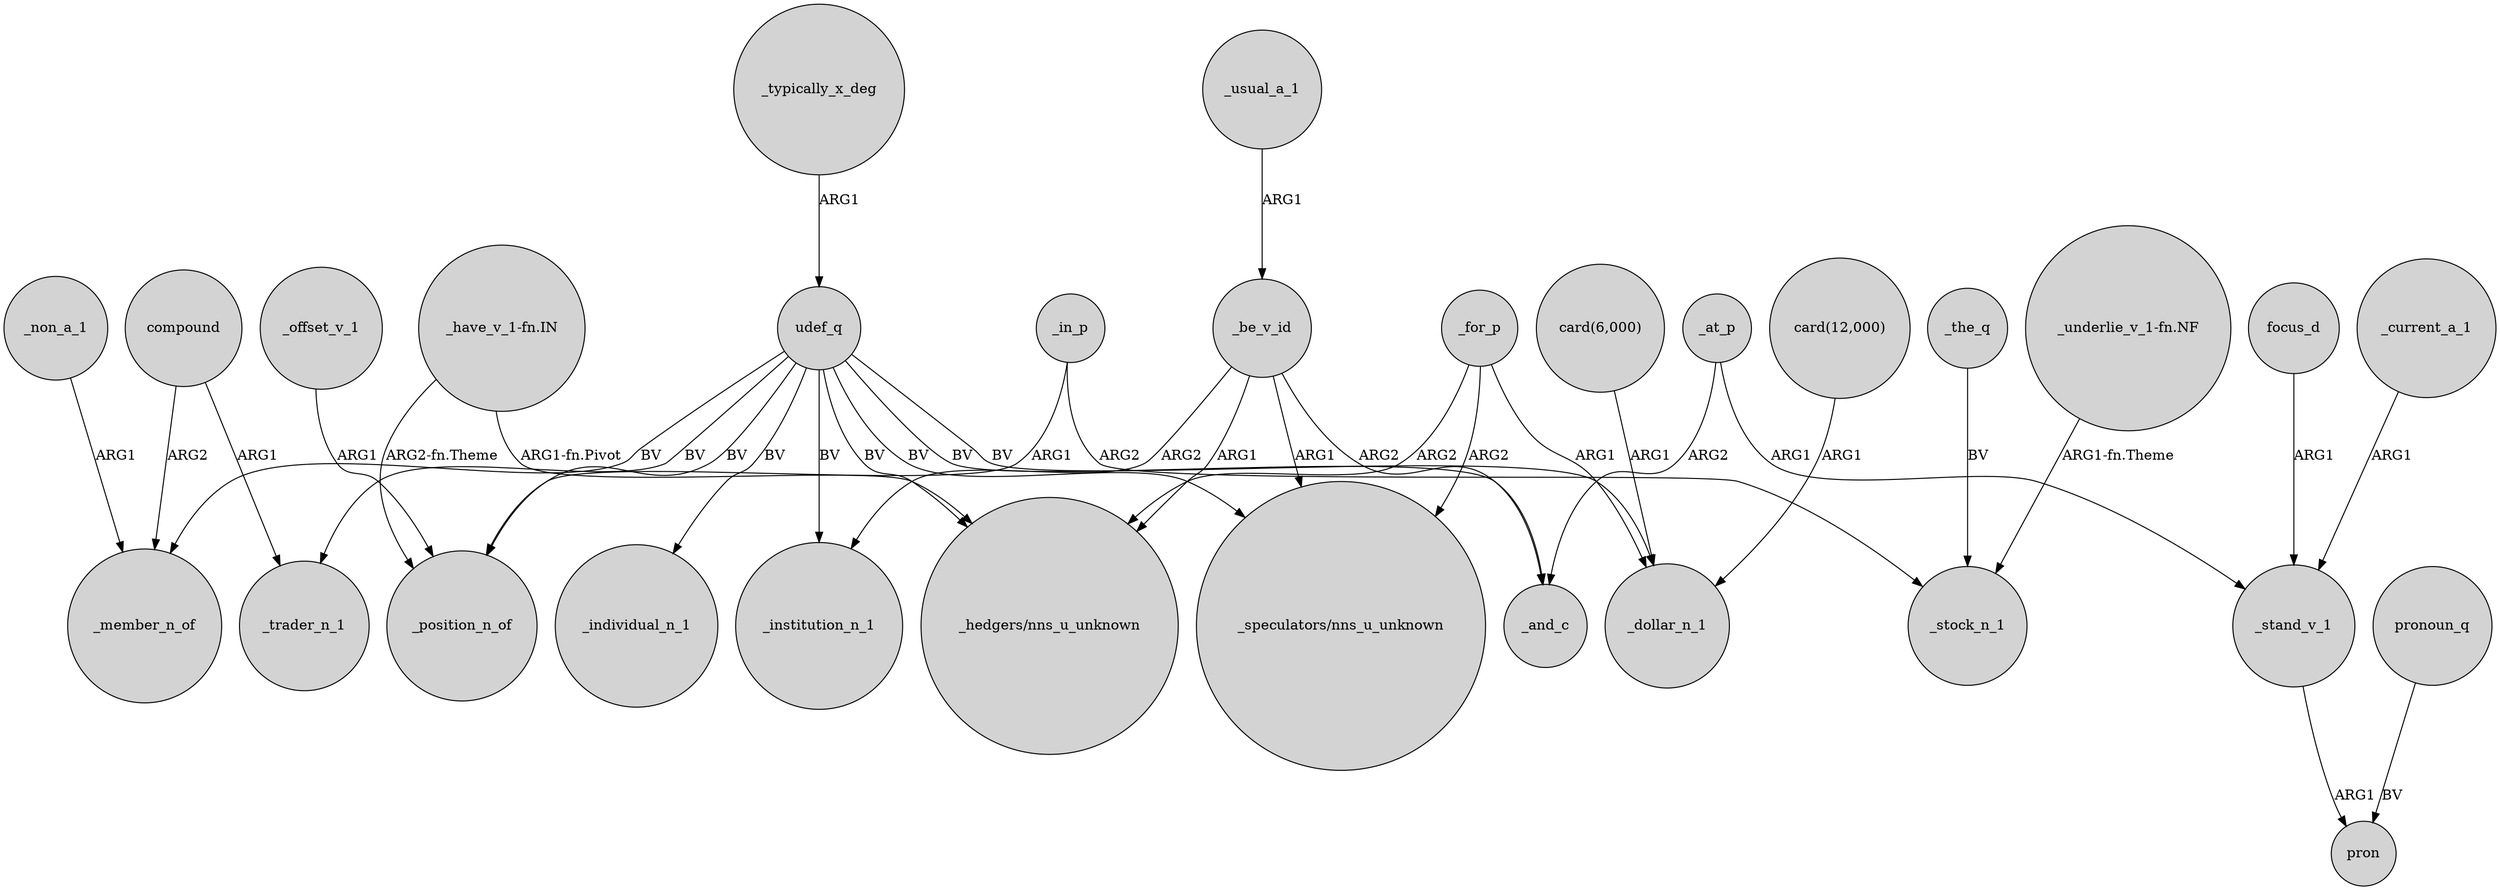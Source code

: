 digraph {
	node [shape=circle style=filled]
	_usual_a_1 -> _be_v_id [label=ARG1]
	_non_a_1 -> _member_n_of [label=ARG1]
	"_have_v_1-fn.IN" -> _position_n_of [label="ARG2-fn.Theme"]
	_be_v_id -> _institution_n_1 [label=ARG2]
	"card(6,000)" -> _dollar_n_1 [label=ARG1]
	_for_p -> "_speculators/nns_u_unknown" [label=ARG2]
	udef_q -> _trader_n_1 [label=BV]
	"card(12,000)" -> _dollar_n_1 [label=ARG1]
	_the_q -> _stock_n_1 [label=BV]
	_typically_x_deg -> udef_q [label=ARG1]
	_offset_v_1 -> _position_n_of [label=ARG1]
	_at_p -> _stand_v_1 [label=ARG1]
	udef_q -> _individual_n_1 [label=BV]
	compound -> _member_n_of [label=ARG2]
	udef_q -> "_hedgers/nns_u_unknown" [label=BV]
	udef_q -> _institution_n_1 [label=BV]
	_be_v_id -> _and_c [label=ARG2]
	compound -> _trader_n_1 [label=ARG1]
	focus_d -> _stand_v_1 [label=ARG1]
	pronoun_q -> pron [label=BV]
	_be_v_id -> "_speculators/nns_u_unknown" [label=ARG1]
	_current_a_1 -> _stand_v_1 [label=ARG1]
	_stand_v_1 -> pron [label=ARG1]
	"_underlie_v_1-fn.NF" -> _stock_n_1 [label="ARG1-fn.Theme"]
	udef_q -> _member_n_of [label=BV]
	_for_p -> _dollar_n_1 [label=ARG1]
	_for_p -> "_hedgers/nns_u_unknown" [label=ARG2]
	_in_p -> _position_n_of [label=ARG1]
	udef_q -> "_speculators/nns_u_unknown" [label=BV]
	_be_v_id -> "_hedgers/nns_u_unknown" [label=ARG1]
	"_have_v_1-fn.IN" -> "_hedgers/nns_u_unknown" [label="ARG1-fn.Pivot"]
	udef_q -> _position_n_of [label=BV]
	udef_q -> _and_c [label=BV]
	_at_p -> _and_c [label=ARG2]
	_in_p -> _stock_n_1 [label=ARG2]
	udef_q -> _dollar_n_1 [label=BV]
}
